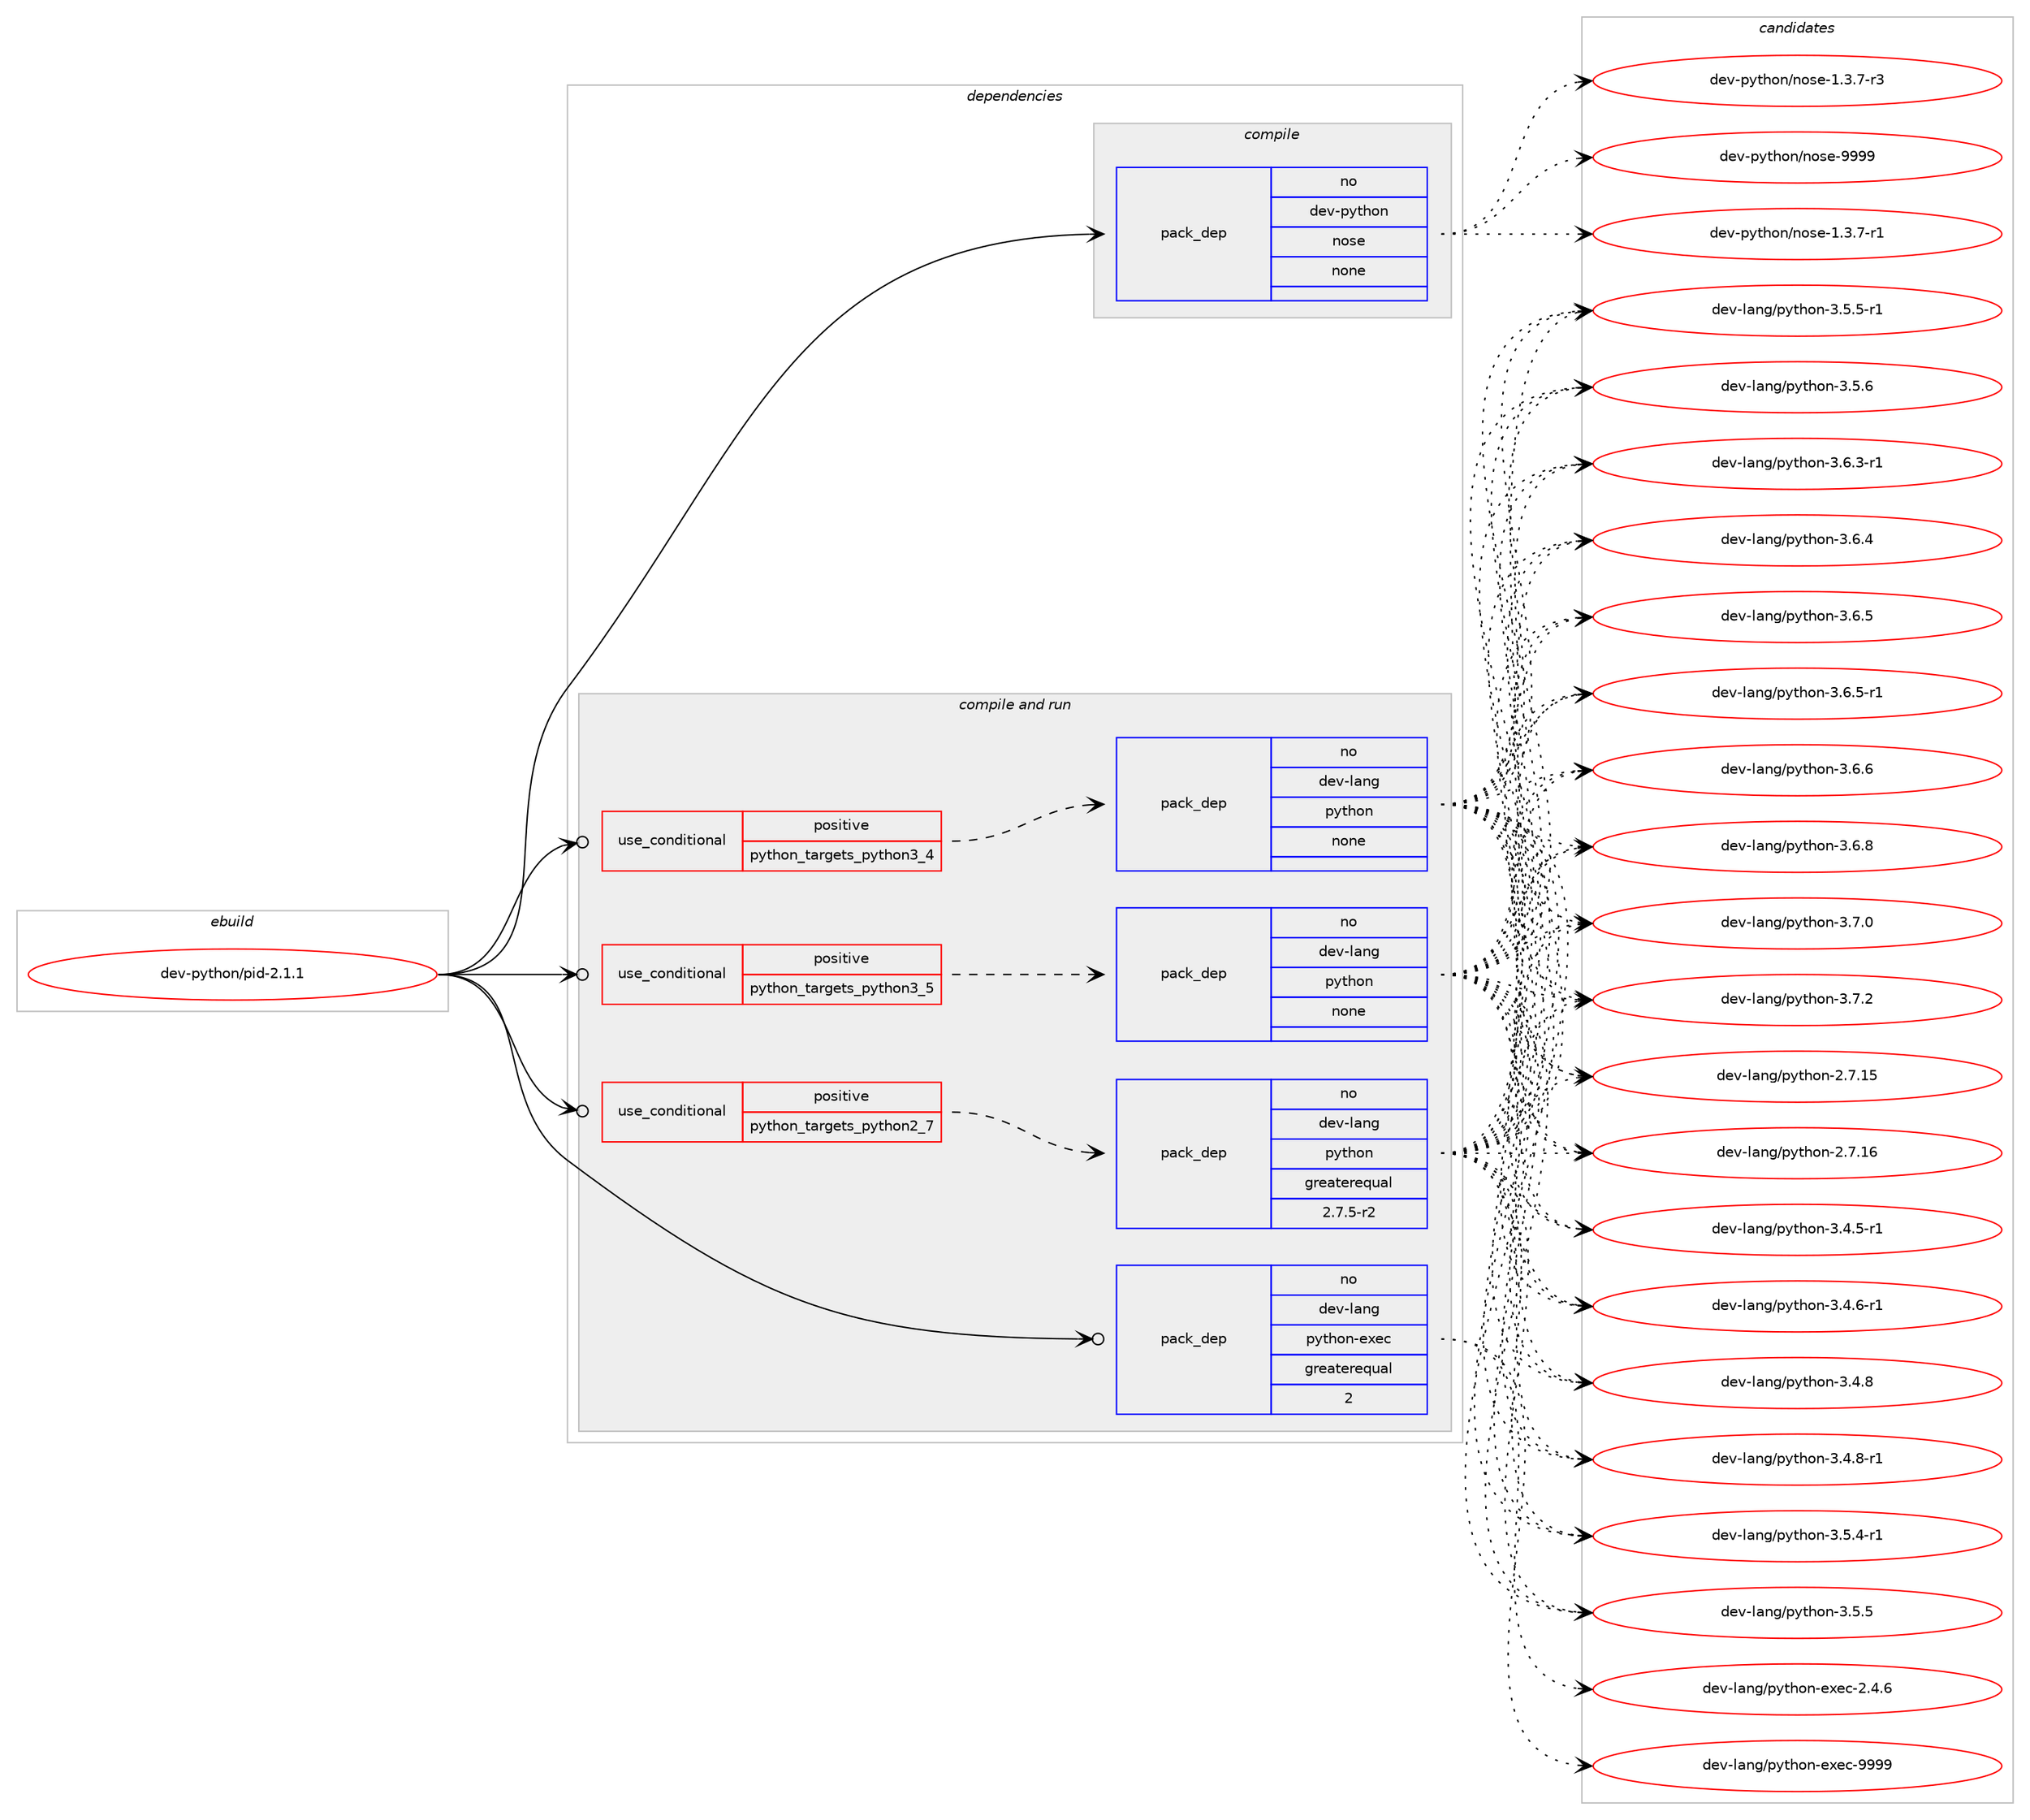 digraph prolog {

# *************
# Graph options
# *************

newrank=true;
concentrate=true;
compound=true;
graph [rankdir=LR,fontname=Helvetica,fontsize=10,ranksep=1.5];#, ranksep=2.5, nodesep=0.2];
edge  [arrowhead=vee];
node  [fontname=Helvetica,fontsize=10];

# **********
# The ebuild
# **********

subgraph cluster_leftcol {
color=gray;
rank=same;
label=<<i>ebuild</i>>;
id [label="dev-python/pid-2.1.1", color=red, width=4, href="../dev-python/pid-2.1.1.svg"];
}

# ****************
# The dependencies
# ****************

subgraph cluster_midcol {
color=gray;
label=<<i>dependencies</i>>;
subgraph cluster_compile {
fillcolor="#eeeeee";
style=filled;
label=<<i>compile</i>>;
subgraph pack1022710 {
dependency1425403 [label=<<TABLE BORDER="0" CELLBORDER="1" CELLSPACING="0" CELLPADDING="4" WIDTH="220"><TR><TD ROWSPAN="6" CELLPADDING="30">pack_dep</TD></TR><TR><TD WIDTH="110">no</TD></TR><TR><TD>dev-python</TD></TR><TR><TD>nose</TD></TR><TR><TD>none</TD></TR><TR><TD></TD></TR></TABLE>>, shape=none, color=blue];
}
id:e -> dependency1425403:w [weight=20,style="solid",arrowhead="vee"];
}
subgraph cluster_compileandrun {
fillcolor="#eeeeee";
style=filled;
label=<<i>compile and run</i>>;
subgraph cond379383 {
dependency1425404 [label=<<TABLE BORDER="0" CELLBORDER="1" CELLSPACING="0" CELLPADDING="4"><TR><TD ROWSPAN="3" CELLPADDING="10">use_conditional</TD></TR><TR><TD>positive</TD></TR><TR><TD>python_targets_python2_7</TD></TR></TABLE>>, shape=none, color=red];
subgraph pack1022711 {
dependency1425405 [label=<<TABLE BORDER="0" CELLBORDER="1" CELLSPACING="0" CELLPADDING="4" WIDTH="220"><TR><TD ROWSPAN="6" CELLPADDING="30">pack_dep</TD></TR><TR><TD WIDTH="110">no</TD></TR><TR><TD>dev-lang</TD></TR><TR><TD>python</TD></TR><TR><TD>greaterequal</TD></TR><TR><TD>2.7.5-r2</TD></TR></TABLE>>, shape=none, color=blue];
}
dependency1425404:e -> dependency1425405:w [weight=20,style="dashed",arrowhead="vee"];
}
id:e -> dependency1425404:w [weight=20,style="solid",arrowhead="odotvee"];
subgraph cond379384 {
dependency1425406 [label=<<TABLE BORDER="0" CELLBORDER="1" CELLSPACING="0" CELLPADDING="4"><TR><TD ROWSPAN="3" CELLPADDING="10">use_conditional</TD></TR><TR><TD>positive</TD></TR><TR><TD>python_targets_python3_4</TD></TR></TABLE>>, shape=none, color=red];
subgraph pack1022712 {
dependency1425407 [label=<<TABLE BORDER="0" CELLBORDER="1" CELLSPACING="0" CELLPADDING="4" WIDTH="220"><TR><TD ROWSPAN="6" CELLPADDING="30">pack_dep</TD></TR><TR><TD WIDTH="110">no</TD></TR><TR><TD>dev-lang</TD></TR><TR><TD>python</TD></TR><TR><TD>none</TD></TR><TR><TD></TD></TR></TABLE>>, shape=none, color=blue];
}
dependency1425406:e -> dependency1425407:w [weight=20,style="dashed",arrowhead="vee"];
}
id:e -> dependency1425406:w [weight=20,style="solid",arrowhead="odotvee"];
subgraph cond379385 {
dependency1425408 [label=<<TABLE BORDER="0" CELLBORDER="1" CELLSPACING="0" CELLPADDING="4"><TR><TD ROWSPAN="3" CELLPADDING="10">use_conditional</TD></TR><TR><TD>positive</TD></TR><TR><TD>python_targets_python3_5</TD></TR></TABLE>>, shape=none, color=red];
subgraph pack1022713 {
dependency1425409 [label=<<TABLE BORDER="0" CELLBORDER="1" CELLSPACING="0" CELLPADDING="4" WIDTH="220"><TR><TD ROWSPAN="6" CELLPADDING="30">pack_dep</TD></TR><TR><TD WIDTH="110">no</TD></TR><TR><TD>dev-lang</TD></TR><TR><TD>python</TD></TR><TR><TD>none</TD></TR><TR><TD></TD></TR></TABLE>>, shape=none, color=blue];
}
dependency1425408:e -> dependency1425409:w [weight=20,style="dashed",arrowhead="vee"];
}
id:e -> dependency1425408:w [weight=20,style="solid",arrowhead="odotvee"];
subgraph pack1022714 {
dependency1425410 [label=<<TABLE BORDER="0" CELLBORDER="1" CELLSPACING="0" CELLPADDING="4" WIDTH="220"><TR><TD ROWSPAN="6" CELLPADDING="30">pack_dep</TD></TR><TR><TD WIDTH="110">no</TD></TR><TR><TD>dev-lang</TD></TR><TR><TD>python-exec</TD></TR><TR><TD>greaterequal</TD></TR><TR><TD>2</TD></TR></TABLE>>, shape=none, color=blue];
}
id:e -> dependency1425410:w [weight=20,style="solid",arrowhead="odotvee"];
}
subgraph cluster_run {
fillcolor="#eeeeee";
style=filled;
label=<<i>run</i>>;
}
}

# **************
# The candidates
# **************

subgraph cluster_choices {
rank=same;
color=gray;
label=<<i>candidates</i>>;

subgraph choice1022710 {
color=black;
nodesep=1;
choice10010111845112121116104111110471101111151014549465146554511449 [label="dev-python/nose-1.3.7-r1", color=red, width=4,href="../dev-python/nose-1.3.7-r1.svg"];
choice10010111845112121116104111110471101111151014549465146554511451 [label="dev-python/nose-1.3.7-r3", color=red, width=4,href="../dev-python/nose-1.3.7-r3.svg"];
choice10010111845112121116104111110471101111151014557575757 [label="dev-python/nose-9999", color=red, width=4,href="../dev-python/nose-9999.svg"];
dependency1425403:e -> choice10010111845112121116104111110471101111151014549465146554511449:w [style=dotted,weight="100"];
dependency1425403:e -> choice10010111845112121116104111110471101111151014549465146554511451:w [style=dotted,weight="100"];
dependency1425403:e -> choice10010111845112121116104111110471101111151014557575757:w [style=dotted,weight="100"];
}
subgraph choice1022711 {
color=black;
nodesep=1;
choice10010111845108971101034711212111610411111045504655464953 [label="dev-lang/python-2.7.15", color=red, width=4,href="../dev-lang/python-2.7.15.svg"];
choice10010111845108971101034711212111610411111045504655464954 [label="dev-lang/python-2.7.16", color=red, width=4,href="../dev-lang/python-2.7.16.svg"];
choice1001011184510897110103471121211161041111104551465246534511449 [label="dev-lang/python-3.4.5-r1", color=red, width=4,href="../dev-lang/python-3.4.5-r1.svg"];
choice1001011184510897110103471121211161041111104551465246544511449 [label="dev-lang/python-3.4.6-r1", color=red, width=4,href="../dev-lang/python-3.4.6-r1.svg"];
choice100101118451089711010347112121116104111110455146524656 [label="dev-lang/python-3.4.8", color=red, width=4,href="../dev-lang/python-3.4.8.svg"];
choice1001011184510897110103471121211161041111104551465246564511449 [label="dev-lang/python-3.4.8-r1", color=red, width=4,href="../dev-lang/python-3.4.8-r1.svg"];
choice1001011184510897110103471121211161041111104551465346524511449 [label="dev-lang/python-3.5.4-r1", color=red, width=4,href="../dev-lang/python-3.5.4-r1.svg"];
choice100101118451089711010347112121116104111110455146534653 [label="dev-lang/python-3.5.5", color=red, width=4,href="../dev-lang/python-3.5.5.svg"];
choice1001011184510897110103471121211161041111104551465346534511449 [label="dev-lang/python-3.5.5-r1", color=red, width=4,href="../dev-lang/python-3.5.5-r1.svg"];
choice100101118451089711010347112121116104111110455146534654 [label="dev-lang/python-3.5.6", color=red, width=4,href="../dev-lang/python-3.5.6.svg"];
choice1001011184510897110103471121211161041111104551465446514511449 [label="dev-lang/python-3.6.3-r1", color=red, width=4,href="../dev-lang/python-3.6.3-r1.svg"];
choice100101118451089711010347112121116104111110455146544652 [label="dev-lang/python-3.6.4", color=red, width=4,href="../dev-lang/python-3.6.4.svg"];
choice100101118451089711010347112121116104111110455146544653 [label="dev-lang/python-3.6.5", color=red, width=4,href="../dev-lang/python-3.6.5.svg"];
choice1001011184510897110103471121211161041111104551465446534511449 [label="dev-lang/python-3.6.5-r1", color=red, width=4,href="../dev-lang/python-3.6.5-r1.svg"];
choice100101118451089711010347112121116104111110455146544654 [label="dev-lang/python-3.6.6", color=red, width=4,href="../dev-lang/python-3.6.6.svg"];
choice100101118451089711010347112121116104111110455146544656 [label="dev-lang/python-3.6.8", color=red, width=4,href="../dev-lang/python-3.6.8.svg"];
choice100101118451089711010347112121116104111110455146554648 [label="dev-lang/python-3.7.0", color=red, width=4,href="../dev-lang/python-3.7.0.svg"];
choice100101118451089711010347112121116104111110455146554650 [label="dev-lang/python-3.7.2", color=red, width=4,href="../dev-lang/python-3.7.2.svg"];
dependency1425405:e -> choice10010111845108971101034711212111610411111045504655464953:w [style=dotted,weight="100"];
dependency1425405:e -> choice10010111845108971101034711212111610411111045504655464954:w [style=dotted,weight="100"];
dependency1425405:e -> choice1001011184510897110103471121211161041111104551465246534511449:w [style=dotted,weight="100"];
dependency1425405:e -> choice1001011184510897110103471121211161041111104551465246544511449:w [style=dotted,weight="100"];
dependency1425405:e -> choice100101118451089711010347112121116104111110455146524656:w [style=dotted,weight="100"];
dependency1425405:e -> choice1001011184510897110103471121211161041111104551465246564511449:w [style=dotted,weight="100"];
dependency1425405:e -> choice1001011184510897110103471121211161041111104551465346524511449:w [style=dotted,weight="100"];
dependency1425405:e -> choice100101118451089711010347112121116104111110455146534653:w [style=dotted,weight="100"];
dependency1425405:e -> choice1001011184510897110103471121211161041111104551465346534511449:w [style=dotted,weight="100"];
dependency1425405:e -> choice100101118451089711010347112121116104111110455146534654:w [style=dotted,weight="100"];
dependency1425405:e -> choice1001011184510897110103471121211161041111104551465446514511449:w [style=dotted,weight="100"];
dependency1425405:e -> choice100101118451089711010347112121116104111110455146544652:w [style=dotted,weight="100"];
dependency1425405:e -> choice100101118451089711010347112121116104111110455146544653:w [style=dotted,weight="100"];
dependency1425405:e -> choice1001011184510897110103471121211161041111104551465446534511449:w [style=dotted,weight="100"];
dependency1425405:e -> choice100101118451089711010347112121116104111110455146544654:w [style=dotted,weight="100"];
dependency1425405:e -> choice100101118451089711010347112121116104111110455146544656:w [style=dotted,weight="100"];
dependency1425405:e -> choice100101118451089711010347112121116104111110455146554648:w [style=dotted,weight="100"];
dependency1425405:e -> choice100101118451089711010347112121116104111110455146554650:w [style=dotted,weight="100"];
}
subgraph choice1022712 {
color=black;
nodesep=1;
choice10010111845108971101034711212111610411111045504655464953 [label="dev-lang/python-2.7.15", color=red, width=4,href="../dev-lang/python-2.7.15.svg"];
choice10010111845108971101034711212111610411111045504655464954 [label="dev-lang/python-2.7.16", color=red, width=4,href="../dev-lang/python-2.7.16.svg"];
choice1001011184510897110103471121211161041111104551465246534511449 [label="dev-lang/python-3.4.5-r1", color=red, width=4,href="../dev-lang/python-3.4.5-r1.svg"];
choice1001011184510897110103471121211161041111104551465246544511449 [label="dev-lang/python-3.4.6-r1", color=red, width=4,href="../dev-lang/python-3.4.6-r1.svg"];
choice100101118451089711010347112121116104111110455146524656 [label="dev-lang/python-3.4.8", color=red, width=4,href="../dev-lang/python-3.4.8.svg"];
choice1001011184510897110103471121211161041111104551465246564511449 [label="dev-lang/python-3.4.8-r1", color=red, width=4,href="../dev-lang/python-3.4.8-r1.svg"];
choice1001011184510897110103471121211161041111104551465346524511449 [label="dev-lang/python-3.5.4-r1", color=red, width=4,href="../dev-lang/python-3.5.4-r1.svg"];
choice100101118451089711010347112121116104111110455146534653 [label="dev-lang/python-3.5.5", color=red, width=4,href="../dev-lang/python-3.5.5.svg"];
choice1001011184510897110103471121211161041111104551465346534511449 [label="dev-lang/python-3.5.5-r1", color=red, width=4,href="../dev-lang/python-3.5.5-r1.svg"];
choice100101118451089711010347112121116104111110455146534654 [label="dev-lang/python-3.5.6", color=red, width=4,href="../dev-lang/python-3.5.6.svg"];
choice1001011184510897110103471121211161041111104551465446514511449 [label="dev-lang/python-3.6.3-r1", color=red, width=4,href="../dev-lang/python-3.6.3-r1.svg"];
choice100101118451089711010347112121116104111110455146544652 [label="dev-lang/python-3.6.4", color=red, width=4,href="../dev-lang/python-3.6.4.svg"];
choice100101118451089711010347112121116104111110455146544653 [label="dev-lang/python-3.6.5", color=red, width=4,href="../dev-lang/python-3.6.5.svg"];
choice1001011184510897110103471121211161041111104551465446534511449 [label="dev-lang/python-3.6.5-r1", color=red, width=4,href="../dev-lang/python-3.6.5-r1.svg"];
choice100101118451089711010347112121116104111110455146544654 [label="dev-lang/python-3.6.6", color=red, width=4,href="../dev-lang/python-3.6.6.svg"];
choice100101118451089711010347112121116104111110455146544656 [label="dev-lang/python-3.6.8", color=red, width=4,href="../dev-lang/python-3.6.8.svg"];
choice100101118451089711010347112121116104111110455146554648 [label="dev-lang/python-3.7.0", color=red, width=4,href="../dev-lang/python-3.7.0.svg"];
choice100101118451089711010347112121116104111110455146554650 [label="dev-lang/python-3.7.2", color=red, width=4,href="../dev-lang/python-3.7.2.svg"];
dependency1425407:e -> choice10010111845108971101034711212111610411111045504655464953:w [style=dotted,weight="100"];
dependency1425407:e -> choice10010111845108971101034711212111610411111045504655464954:w [style=dotted,weight="100"];
dependency1425407:e -> choice1001011184510897110103471121211161041111104551465246534511449:w [style=dotted,weight="100"];
dependency1425407:e -> choice1001011184510897110103471121211161041111104551465246544511449:w [style=dotted,weight="100"];
dependency1425407:e -> choice100101118451089711010347112121116104111110455146524656:w [style=dotted,weight="100"];
dependency1425407:e -> choice1001011184510897110103471121211161041111104551465246564511449:w [style=dotted,weight="100"];
dependency1425407:e -> choice1001011184510897110103471121211161041111104551465346524511449:w [style=dotted,weight="100"];
dependency1425407:e -> choice100101118451089711010347112121116104111110455146534653:w [style=dotted,weight="100"];
dependency1425407:e -> choice1001011184510897110103471121211161041111104551465346534511449:w [style=dotted,weight="100"];
dependency1425407:e -> choice100101118451089711010347112121116104111110455146534654:w [style=dotted,weight="100"];
dependency1425407:e -> choice1001011184510897110103471121211161041111104551465446514511449:w [style=dotted,weight="100"];
dependency1425407:e -> choice100101118451089711010347112121116104111110455146544652:w [style=dotted,weight="100"];
dependency1425407:e -> choice100101118451089711010347112121116104111110455146544653:w [style=dotted,weight="100"];
dependency1425407:e -> choice1001011184510897110103471121211161041111104551465446534511449:w [style=dotted,weight="100"];
dependency1425407:e -> choice100101118451089711010347112121116104111110455146544654:w [style=dotted,weight="100"];
dependency1425407:e -> choice100101118451089711010347112121116104111110455146544656:w [style=dotted,weight="100"];
dependency1425407:e -> choice100101118451089711010347112121116104111110455146554648:w [style=dotted,weight="100"];
dependency1425407:e -> choice100101118451089711010347112121116104111110455146554650:w [style=dotted,weight="100"];
}
subgraph choice1022713 {
color=black;
nodesep=1;
choice10010111845108971101034711212111610411111045504655464953 [label="dev-lang/python-2.7.15", color=red, width=4,href="../dev-lang/python-2.7.15.svg"];
choice10010111845108971101034711212111610411111045504655464954 [label="dev-lang/python-2.7.16", color=red, width=4,href="../dev-lang/python-2.7.16.svg"];
choice1001011184510897110103471121211161041111104551465246534511449 [label="dev-lang/python-3.4.5-r1", color=red, width=4,href="../dev-lang/python-3.4.5-r1.svg"];
choice1001011184510897110103471121211161041111104551465246544511449 [label="dev-lang/python-3.4.6-r1", color=red, width=4,href="../dev-lang/python-3.4.6-r1.svg"];
choice100101118451089711010347112121116104111110455146524656 [label="dev-lang/python-3.4.8", color=red, width=4,href="../dev-lang/python-3.4.8.svg"];
choice1001011184510897110103471121211161041111104551465246564511449 [label="dev-lang/python-3.4.8-r1", color=red, width=4,href="../dev-lang/python-3.4.8-r1.svg"];
choice1001011184510897110103471121211161041111104551465346524511449 [label="dev-lang/python-3.5.4-r1", color=red, width=4,href="../dev-lang/python-3.5.4-r1.svg"];
choice100101118451089711010347112121116104111110455146534653 [label="dev-lang/python-3.5.5", color=red, width=4,href="../dev-lang/python-3.5.5.svg"];
choice1001011184510897110103471121211161041111104551465346534511449 [label="dev-lang/python-3.5.5-r1", color=red, width=4,href="../dev-lang/python-3.5.5-r1.svg"];
choice100101118451089711010347112121116104111110455146534654 [label="dev-lang/python-3.5.6", color=red, width=4,href="../dev-lang/python-3.5.6.svg"];
choice1001011184510897110103471121211161041111104551465446514511449 [label="dev-lang/python-3.6.3-r1", color=red, width=4,href="../dev-lang/python-3.6.3-r1.svg"];
choice100101118451089711010347112121116104111110455146544652 [label="dev-lang/python-3.6.4", color=red, width=4,href="../dev-lang/python-3.6.4.svg"];
choice100101118451089711010347112121116104111110455146544653 [label="dev-lang/python-3.6.5", color=red, width=4,href="../dev-lang/python-3.6.5.svg"];
choice1001011184510897110103471121211161041111104551465446534511449 [label="dev-lang/python-3.6.5-r1", color=red, width=4,href="../dev-lang/python-3.6.5-r1.svg"];
choice100101118451089711010347112121116104111110455146544654 [label="dev-lang/python-3.6.6", color=red, width=4,href="../dev-lang/python-3.6.6.svg"];
choice100101118451089711010347112121116104111110455146544656 [label="dev-lang/python-3.6.8", color=red, width=4,href="../dev-lang/python-3.6.8.svg"];
choice100101118451089711010347112121116104111110455146554648 [label="dev-lang/python-3.7.0", color=red, width=4,href="../dev-lang/python-3.7.0.svg"];
choice100101118451089711010347112121116104111110455146554650 [label="dev-lang/python-3.7.2", color=red, width=4,href="../dev-lang/python-3.7.2.svg"];
dependency1425409:e -> choice10010111845108971101034711212111610411111045504655464953:w [style=dotted,weight="100"];
dependency1425409:e -> choice10010111845108971101034711212111610411111045504655464954:w [style=dotted,weight="100"];
dependency1425409:e -> choice1001011184510897110103471121211161041111104551465246534511449:w [style=dotted,weight="100"];
dependency1425409:e -> choice1001011184510897110103471121211161041111104551465246544511449:w [style=dotted,weight="100"];
dependency1425409:e -> choice100101118451089711010347112121116104111110455146524656:w [style=dotted,weight="100"];
dependency1425409:e -> choice1001011184510897110103471121211161041111104551465246564511449:w [style=dotted,weight="100"];
dependency1425409:e -> choice1001011184510897110103471121211161041111104551465346524511449:w [style=dotted,weight="100"];
dependency1425409:e -> choice100101118451089711010347112121116104111110455146534653:w [style=dotted,weight="100"];
dependency1425409:e -> choice1001011184510897110103471121211161041111104551465346534511449:w [style=dotted,weight="100"];
dependency1425409:e -> choice100101118451089711010347112121116104111110455146534654:w [style=dotted,weight="100"];
dependency1425409:e -> choice1001011184510897110103471121211161041111104551465446514511449:w [style=dotted,weight="100"];
dependency1425409:e -> choice100101118451089711010347112121116104111110455146544652:w [style=dotted,weight="100"];
dependency1425409:e -> choice100101118451089711010347112121116104111110455146544653:w [style=dotted,weight="100"];
dependency1425409:e -> choice1001011184510897110103471121211161041111104551465446534511449:w [style=dotted,weight="100"];
dependency1425409:e -> choice100101118451089711010347112121116104111110455146544654:w [style=dotted,weight="100"];
dependency1425409:e -> choice100101118451089711010347112121116104111110455146544656:w [style=dotted,weight="100"];
dependency1425409:e -> choice100101118451089711010347112121116104111110455146554648:w [style=dotted,weight="100"];
dependency1425409:e -> choice100101118451089711010347112121116104111110455146554650:w [style=dotted,weight="100"];
}
subgraph choice1022714 {
color=black;
nodesep=1;
choice1001011184510897110103471121211161041111104510112010199455046524654 [label="dev-lang/python-exec-2.4.6", color=red, width=4,href="../dev-lang/python-exec-2.4.6.svg"];
choice10010111845108971101034711212111610411111045101120101994557575757 [label="dev-lang/python-exec-9999", color=red, width=4,href="../dev-lang/python-exec-9999.svg"];
dependency1425410:e -> choice1001011184510897110103471121211161041111104510112010199455046524654:w [style=dotted,weight="100"];
dependency1425410:e -> choice10010111845108971101034711212111610411111045101120101994557575757:w [style=dotted,weight="100"];
}
}

}
